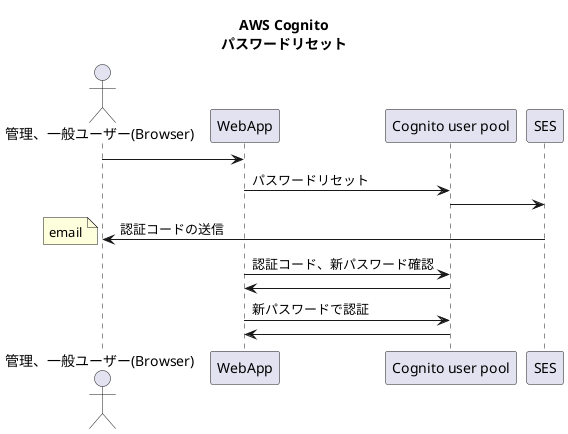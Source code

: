 @startuml Cognito-reset-password

title AWS Cognito\nパスワードリセット

actor "管理、一般ユーザー(Browser)"

"管理、一般ユーザー(Browser)" -> WebApp

WebApp -> "Cognito user pool" : パスワードリセット

"Cognito user pool" -> SES

SES -> "管理、一般ユーザー(Browser)" : 認証コードの送信

note left: email

WebApp -> "Cognito user pool" : 認証コード、新パスワード確認

"Cognito user pool" -> WebApp

WebApp -> "Cognito user pool" : 新パスワードで認証

"Cognito user pool" -> WebApp

@enduml